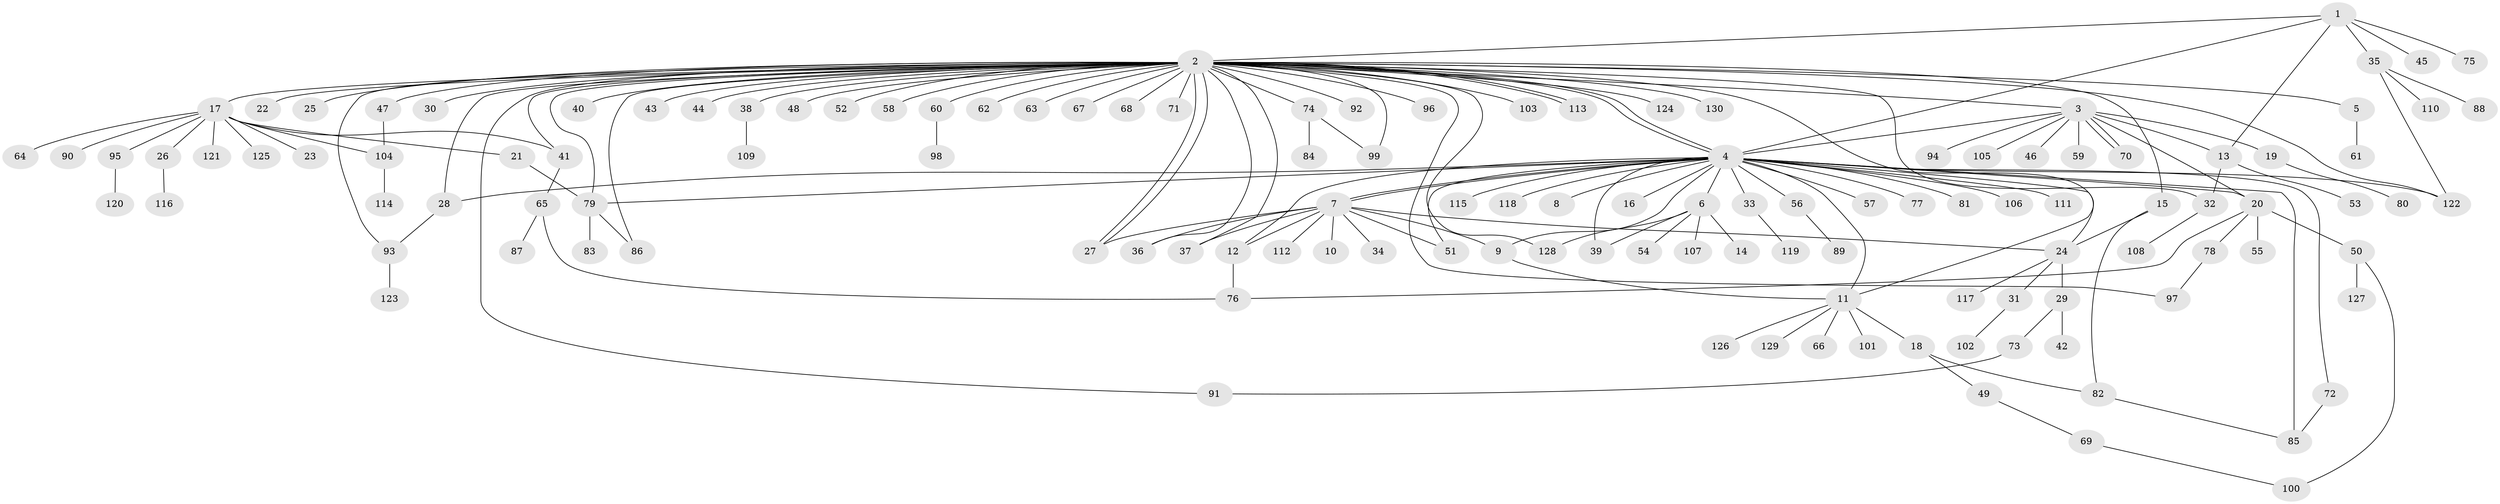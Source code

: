 // coarse degree distribution, {5: 0.043010752688172046, 42: 0.010752688172043012, 9: 0.010752688172043012, 24: 0.010752688172043012, 1: 0.5913978494623656, 6: 0.010752688172043012, 3: 0.10752688172043011, 8: 0.010752688172043012, 10: 0.010752688172043012, 2: 0.17204301075268819, 4: 0.021505376344086023}
// Generated by graph-tools (version 1.1) at 2025/50/03/04/25 22:50:22]
// undirected, 130 vertices, 169 edges
graph export_dot {
  node [color=gray90,style=filled];
  1;
  2;
  3;
  4;
  5;
  6;
  7;
  8;
  9;
  10;
  11;
  12;
  13;
  14;
  15;
  16;
  17;
  18;
  19;
  20;
  21;
  22;
  23;
  24;
  25;
  26;
  27;
  28;
  29;
  30;
  31;
  32;
  33;
  34;
  35;
  36;
  37;
  38;
  39;
  40;
  41;
  42;
  43;
  44;
  45;
  46;
  47;
  48;
  49;
  50;
  51;
  52;
  53;
  54;
  55;
  56;
  57;
  58;
  59;
  60;
  61;
  62;
  63;
  64;
  65;
  66;
  67;
  68;
  69;
  70;
  71;
  72;
  73;
  74;
  75;
  76;
  77;
  78;
  79;
  80;
  81;
  82;
  83;
  84;
  85;
  86;
  87;
  88;
  89;
  90;
  91;
  92;
  93;
  94;
  95;
  96;
  97;
  98;
  99;
  100;
  101;
  102;
  103;
  104;
  105;
  106;
  107;
  108;
  109;
  110;
  111;
  112;
  113;
  114;
  115;
  116;
  117;
  118;
  119;
  120;
  121;
  122;
  123;
  124;
  125;
  126;
  127;
  128;
  129;
  130;
  1 -- 2;
  1 -- 4;
  1 -- 13;
  1 -- 35;
  1 -- 45;
  1 -- 75;
  2 -- 3;
  2 -- 4;
  2 -- 4;
  2 -- 5;
  2 -- 11;
  2 -- 15;
  2 -- 17;
  2 -- 22;
  2 -- 25;
  2 -- 27;
  2 -- 27;
  2 -- 28;
  2 -- 30;
  2 -- 32;
  2 -- 36;
  2 -- 37;
  2 -- 38;
  2 -- 40;
  2 -- 41;
  2 -- 43;
  2 -- 44;
  2 -- 47;
  2 -- 48;
  2 -- 52;
  2 -- 58;
  2 -- 60;
  2 -- 62;
  2 -- 63;
  2 -- 67;
  2 -- 68;
  2 -- 71;
  2 -- 74;
  2 -- 79;
  2 -- 86;
  2 -- 91;
  2 -- 92;
  2 -- 93;
  2 -- 96;
  2 -- 97;
  2 -- 99;
  2 -- 103;
  2 -- 113;
  2 -- 113;
  2 -- 122;
  2 -- 124;
  2 -- 128;
  2 -- 130;
  3 -- 4;
  3 -- 13;
  3 -- 19;
  3 -- 20;
  3 -- 46;
  3 -- 59;
  3 -- 70;
  3 -- 70;
  3 -- 94;
  3 -- 105;
  4 -- 6;
  4 -- 7;
  4 -- 7;
  4 -- 8;
  4 -- 9;
  4 -- 11;
  4 -- 12;
  4 -- 16;
  4 -- 20;
  4 -- 24;
  4 -- 28;
  4 -- 33;
  4 -- 39;
  4 -- 51;
  4 -- 56;
  4 -- 57;
  4 -- 72;
  4 -- 77;
  4 -- 79;
  4 -- 81;
  4 -- 85;
  4 -- 106;
  4 -- 111;
  4 -- 115;
  4 -- 118;
  4 -- 122;
  5 -- 61;
  6 -- 14;
  6 -- 39;
  6 -- 54;
  6 -- 107;
  6 -- 128;
  7 -- 9;
  7 -- 10;
  7 -- 12;
  7 -- 24;
  7 -- 27;
  7 -- 34;
  7 -- 36;
  7 -- 37;
  7 -- 51;
  7 -- 112;
  9 -- 11;
  11 -- 18;
  11 -- 66;
  11 -- 101;
  11 -- 126;
  11 -- 129;
  12 -- 76;
  13 -- 32;
  13 -- 53;
  15 -- 24;
  15 -- 82;
  17 -- 21;
  17 -- 23;
  17 -- 26;
  17 -- 41;
  17 -- 64;
  17 -- 90;
  17 -- 95;
  17 -- 104;
  17 -- 121;
  17 -- 125;
  18 -- 49;
  18 -- 82;
  19 -- 80;
  20 -- 50;
  20 -- 55;
  20 -- 76;
  20 -- 78;
  21 -- 79;
  24 -- 29;
  24 -- 31;
  24 -- 117;
  26 -- 116;
  28 -- 93;
  29 -- 42;
  29 -- 73;
  31 -- 102;
  32 -- 108;
  33 -- 119;
  35 -- 88;
  35 -- 110;
  35 -- 122;
  38 -- 109;
  41 -- 65;
  47 -- 104;
  49 -- 69;
  50 -- 100;
  50 -- 127;
  56 -- 89;
  60 -- 98;
  65 -- 76;
  65 -- 87;
  69 -- 100;
  72 -- 85;
  73 -- 91;
  74 -- 84;
  74 -- 99;
  78 -- 97;
  79 -- 83;
  79 -- 86;
  82 -- 85;
  93 -- 123;
  95 -- 120;
  104 -- 114;
}
